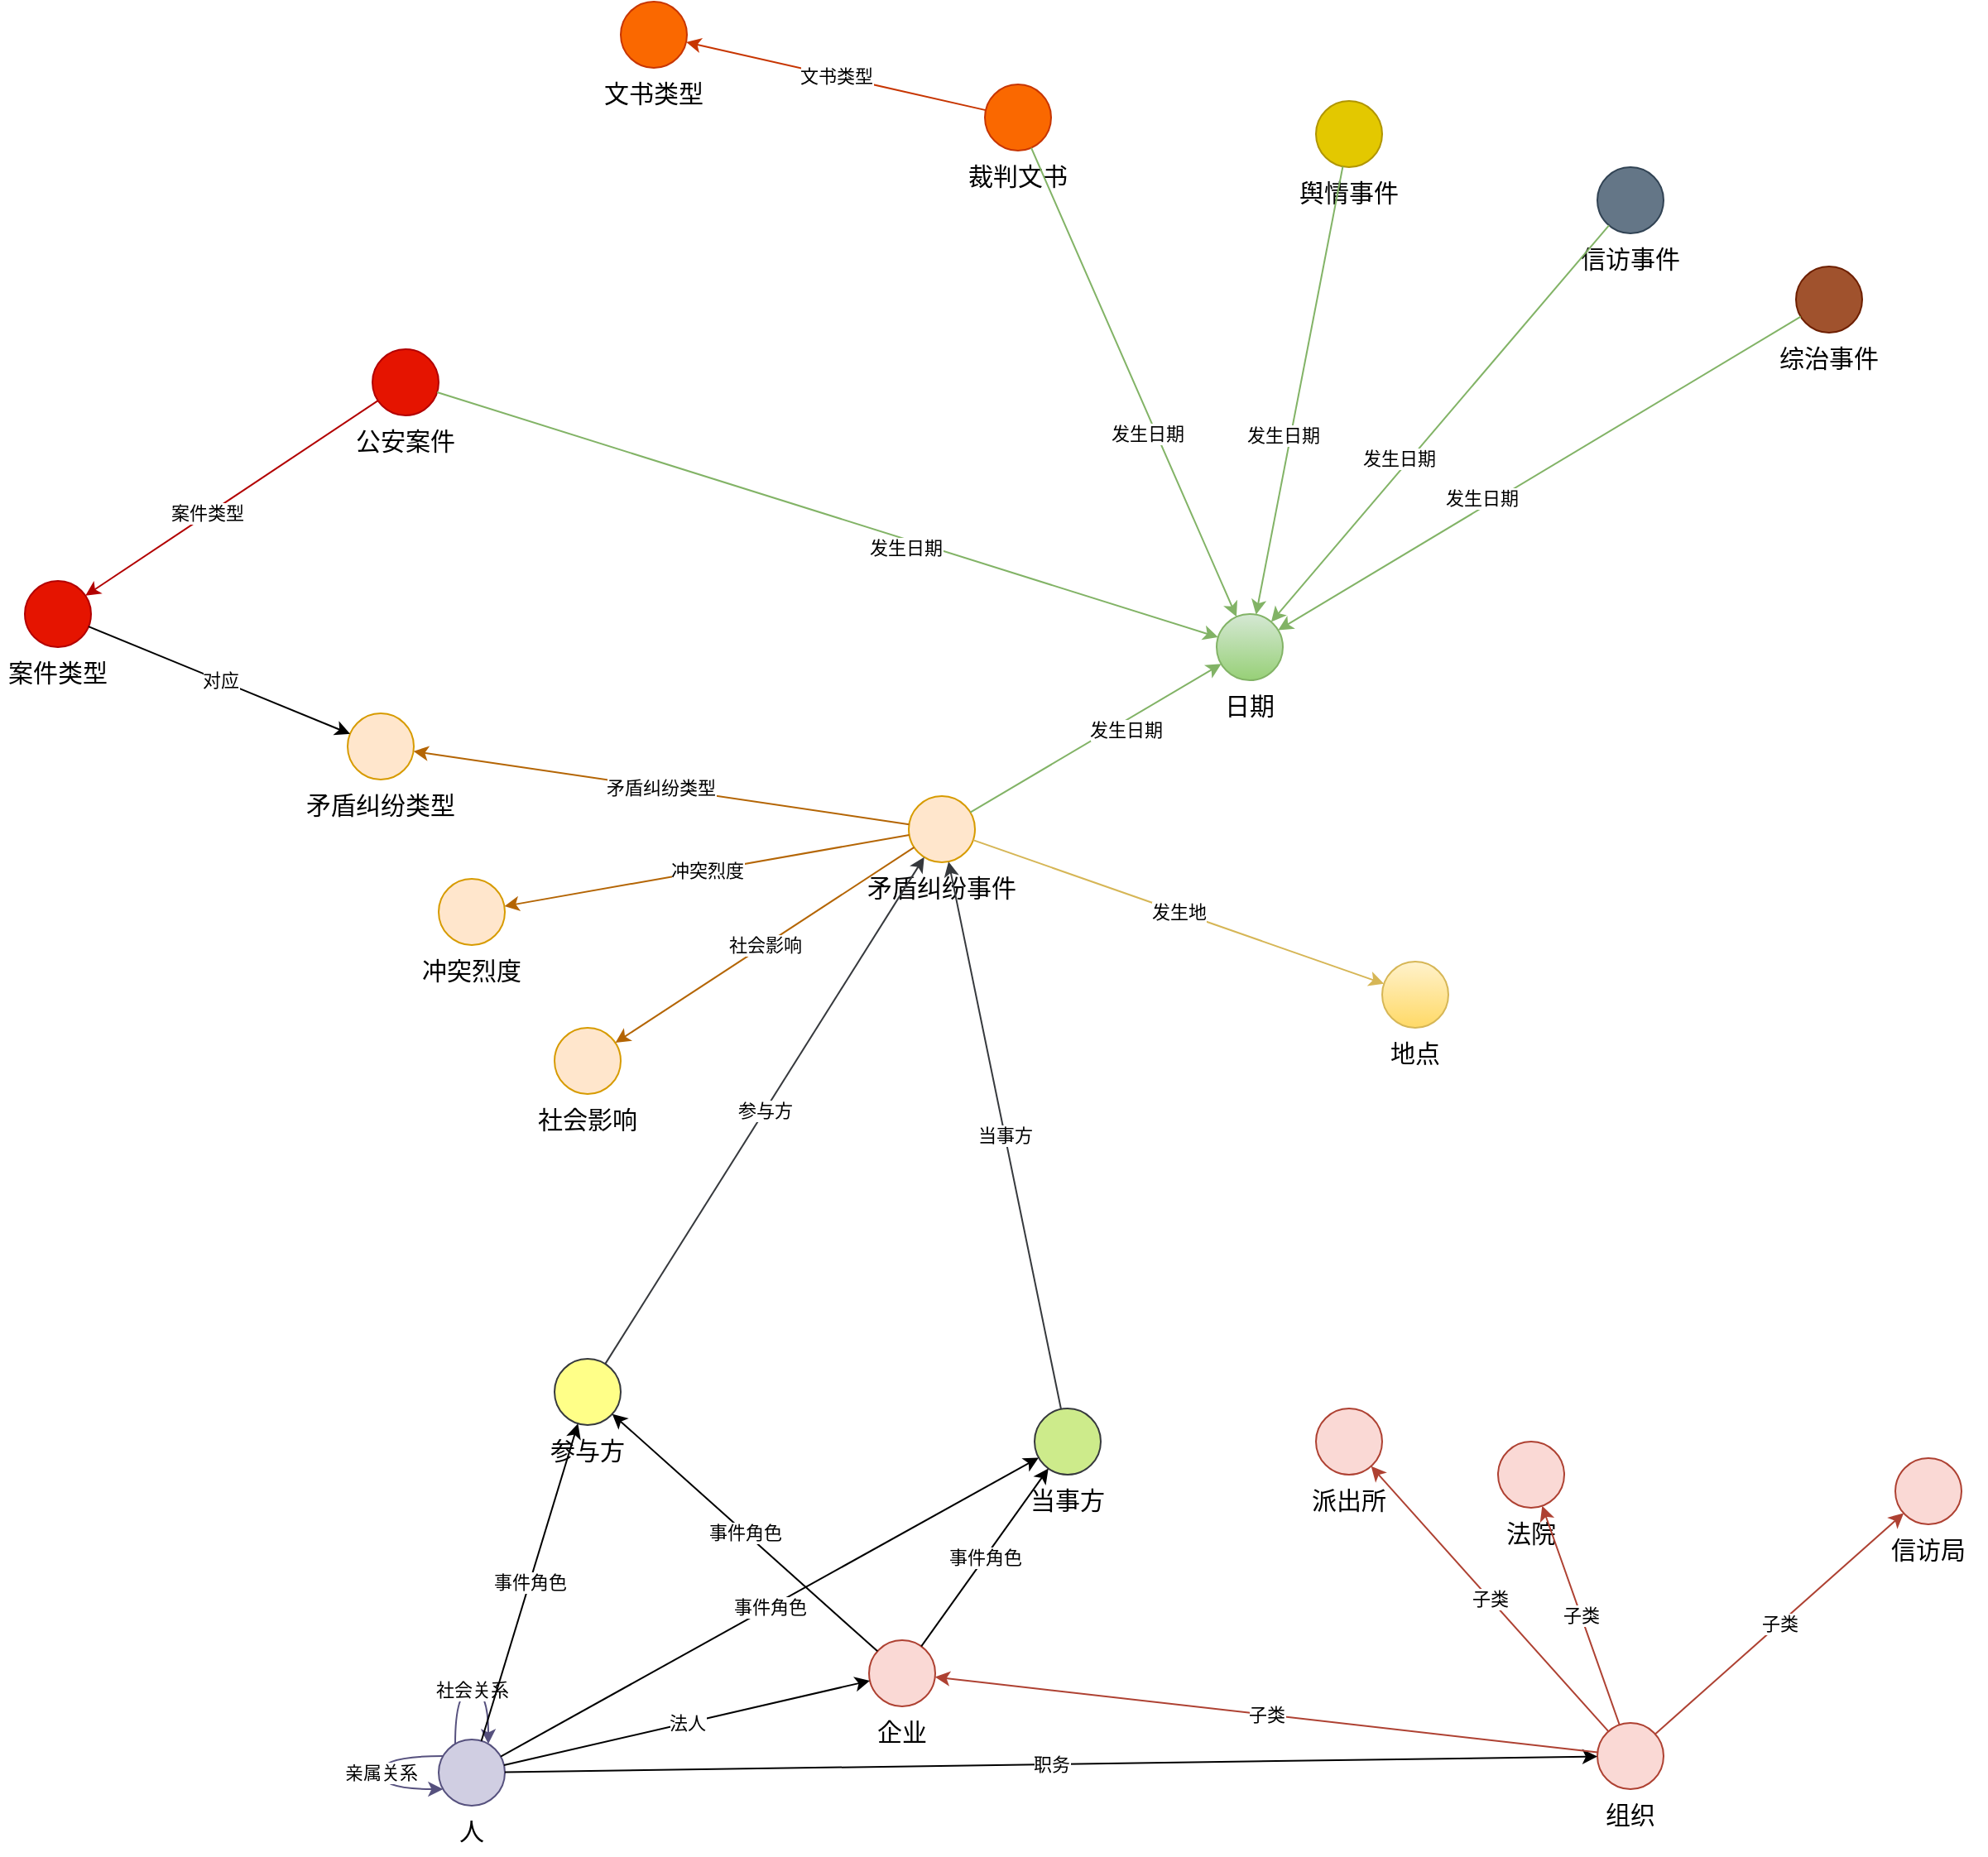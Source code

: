 <mxfile version="21.3.7" type="github">
  <diagram name="第 1 页" id="E4tbWnw8QCcIFIjOAOmc">
    <mxGraphModel dx="2080" dy="1935" grid="1" gridSize="10" guides="1" tooltips="1" connect="1" arrows="1" fold="1" page="1" pageScale="1" pageWidth="827" pageHeight="1169" math="0" shadow="0">
      <root>
        <mxCell id="0" />
        <mxCell id="1" parent="0" />
        <mxCell id="yKpHp2fMiz9Fm5kvjmpf-114" value="" style="group" parent="1" vertex="1" connectable="0">
          <mxGeometry x="379" y="330.0" width="100" height="70" as="geometry" />
        </mxCell>
        <mxCell id="yKpHp2fMiz9Fm5kvjmpf-115" value="&lt;span style=&quot;font-size: 15px;&quot;&gt;矛盾纠纷事件&lt;/span&gt;" style="text;html=1;strokeColor=none;fillColor=none;align=center;verticalAlign=middle;whiteSpace=wrap;rounded=0;" parent="yKpHp2fMiz9Fm5kvjmpf-114" vertex="1">
          <mxGeometry y="40" width="100" height="30" as="geometry" />
        </mxCell>
        <mxCell id="yKpHp2fMiz9Fm5kvjmpf-116" value="" style="ellipse;whiteSpace=wrap;html=1;aspect=fixed;fillColor=#ffe6cc;strokeColor=#d79b00;rounded=0;movableLabel=0;" parent="yKpHp2fMiz9Fm5kvjmpf-114" vertex="1">
          <mxGeometry x="30" width="40" height="40" as="geometry" />
        </mxCell>
        <object label="" 月份="string" 年份="string" id="string：年月日">
          <mxCell style="group" parent="1" vertex="1" connectable="0">
            <mxGeometry x="580" y="220.0" width="70" height="70" as="geometry" />
          </mxCell>
        </object>
        <mxCell id="yKpHp2fMiz9Fm5kvjmpf-118" value="&lt;span style=&quot;font-size: 15px;&quot;&gt;日期&lt;/span&gt;" style="text;html=1;strokeColor=none;fillColor=none;align=center;verticalAlign=middle;whiteSpace=wrap;rounded=0;" parent="string：年月日" vertex="1">
          <mxGeometry y="40" width="70" height="30" as="geometry" />
        </mxCell>
        <mxCell id="yKpHp2fMiz9Fm5kvjmpf-119" value="" style="ellipse;whiteSpace=wrap;html=1;aspect=fixed;fillColor=#d5e8d4;strokeColor=#82b366;rounded=0;movableLabel=0;gradientColor=#97d077;" parent="string：年月日" vertex="1">
          <mxGeometry x="15" width="40" height="40" as="geometry" />
        </mxCell>
        <mxCell id="yKpHp2fMiz9Fm5kvjmpf-120" value="" style="group" parent="1" vertex="1" connectable="0">
          <mxGeometry x="680" y="430.0" width="70" height="70" as="geometry" />
        </mxCell>
        <mxCell id="yKpHp2fMiz9Fm5kvjmpf-121" value="&lt;span style=&quot;font-size: 15px;&quot;&gt;地点&lt;/span&gt;" style="text;html=1;strokeColor=none;fillColor=none;align=center;verticalAlign=middle;whiteSpace=wrap;rounded=0;" parent="yKpHp2fMiz9Fm5kvjmpf-120" vertex="1">
          <mxGeometry y="40" width="70" height="30" as="geometry" />
        </mxCell>
        <mxCell id="yKpHp2fMiz9Fm5kvjmpf-122" value="" style="ellipse;whiteSpace=wrap;html=1;aspect=fixed;fillColor=#fff2cc;strokeColor=#d6b656;rounded=0;movableLabel=0;gradientColor=#ffd966;" parent="yKpHp2fMiz9Fm5kvjmpf-120" vertex="1">
          <mxGeometry x="15" width="40" height="40" as="geometry" />
        </mxCell>
        <mxCell id="yKpHp2fMiz9Fm5kvjmpf-123" value="" style="group" parent="1" vertex="1" connectable="0">
          <mxGeometry x="70" y="60.0" width="70" height="70" as="geometry" />
        </mxCell>
        <mxCell id="yKpHp2fMiz9Fm5kvjmpf-124" value="&lt;span style=&quot;font-size: 15px;&quot;&gt;公安案件&lt;/span&gt;" style="text;html=1;strokeColor=none;fillColor=none;align=center;verticalAlign=middle;whiteSpace=wrap;rounded=0;" parent="yKpHp2fMiz9Fm5kvjmpf-123" vertex="1">
          <mxGeometry y="40" width="70" height="30" as="geometry" />
        </mxCell>
        <mxCell id="yKpHp2fMiz9Fm5kvjmpf-125" value="" style="ellipse;whiteSpace=wrap;html=1;aspect=fixed;fillColor=#e51400;strokeColor=#B20000;rounded=0;movableLabel=0;fontColor=#ffffff;" parent="yKpHp2fMiz9Fm5kvjmpf-123" vertex="1">
          <mxGeometry x="15" width="40" height="40" as="geometry" />
        </mxCell>
        <mxCell id="yKpHp2fMiz9Fm5kvjmpf-126" value="" style="group" parent="1" vertex="1" connectable="0">
          <mxGeometry x="440" y="-100.0" width="70" height="70" as="geometry" />
        </mxCell>
        <mxCell id="yKpHp2fMiz9Fm5kvjmpf-127" value="&lt;span style=&quot;font-size: 15px;&quot;&gt;裁判文书&lt;/span&gt;" style="text;html=1;strokeColor=none;fillColor=none;align=center;verticalAlign=middle;whiteSpace=wrap;rounded=0;" parent="yKpHp2fMiz9Fm5kvjmpf-126" vertex="1">
          <mxGeometry y="40" width="70" height="30" as="geometry" />
        </mxCell>
        <mxCell id="yKpHp2fMiz9Fm5kvjmpf-128" value="" style="ellipse;whiteSpace=wrap;html=1;aspect=fixed;fillColor=#fa6800;strokeColor=#C73500;rounded=0;movableLabel=0;fontColor=#000000;" parent="yKpHp2fMiz9Fm5kvjmpf-126" vertex="1">
          <mxGeometry x="15" width="40" height="40" as="geometry" />
        </mxCell>
        <mxCell id="yKpHp2fMiz9Fm5kvjmpf-130" value="" style="group" parent="1" vertex="1" connectable="0">
          <mxGeometry x="810" y="-50.0" width="70" height="70" as="geometry" />
        </mxCell>
        <mxCell id="yKpHp2fMiz9Fm5kvjmpf-131" value="&lt;span style=&quot;font-size: 15px;&quot;&gt;信访事件&lt;/span&gt;" style="text;html=1;strokeColor=none;fillColor=none;align=center;verticalAlign=middle;whiteSpace=wrap;rounded=0;" parent="yKpHp2fMiz9Fm5kvjmpf-130" vertex="1">
          <mxGeometry y="40" width="70" height="30" as="geometry" />
        </mxCell>
        <mxCell id="yKpHp2fMiz9Fm5kvjmpf-132" value="" style="ellipse;whiteSpace=wrap;html=1;aspect=fixed;fillColor=#647687;strokeColor=#314354;rounded=0;movableLabel=0;fontColor=#ffffff;" parent="yKpHp2fMiz9Fm5kvjmpf-130" vertex="1">
          <mxGeometry x="15" width="40" height="40" as="geometry" />
        </mxCell>
        <mxCell id="yKpHp2fMiz9Fm5kvjmpf-133" value="" style="group" parent="1" vertex="1" connectable="0">
          <mxGeometry x="930" y="10.0" width="70" height="70" as="geometry" />
        </mxCell>
        <mxCell id="yKpHp2fMiz9Fm5kvjmpf-134" value="&lt;span style=&quot;font-size: 15px;&quot;&gt;综治事件&lt;/span&gt;" style="text;html=1;strokeColor=none;fillColor=none;align=center;verticalAlign=middle;whiteSpace=wrap;rounded=0;" parent="yKpHp2fMiz9Fm5kvjmpf-133" vertex="1">
          <mxGeometry y="40" width="70" height="30" as="geometry" />
        </mxCell>
        <mxCell id="yKpHp2fMiz9Fm5kvjmpf-135" value="" style="ellipse;whiteSpace=wrap;html=1;aspect=fixed;fillColor=#a0522d;strokeColor=#6D1F00;rounded=0;movableLabel=0;fontColor=#ffffff;" parent="yKpHp2fMiz9Fm5kvjmpf-133" vertex="1">
          <mxGeometry x="15" width="40" height="40" as="geometry" />
        </mxCell>
        <mxCell id="yKpHp2fMiz9Fm5kvjmpf-136" value="" style="group" parent="1" vertex="1" connectable="0">
          <mxGeometry x="640" y="-90.0" width="70" height="70" as="geometry" />
        </mxCell>
        <mxCell id="yKpHp2fMiz9Fm5kvjmpf-137" value="&lt;span style=&quot;font-size: 15px;&quot;&gt;舆情事件&lt;/span&gt;" style="text;html=1;strokeColor=none;fillColor=none;align=center;verticalAlign=middle;whiteSpace=wrap;rounded=0;" parent="yKpHp2fMiz9Fm5kvjmpf-136" vertex="1">
          <mxGeometry y="40" width="70" height="30" as="geometry" />
        </mxCell>
        <mxCell id="yKpHp2fMiz9Fm5kvjmpf-138" value="" style="ellipse;whiteSpace=wrap;html=1;aspect=fixed;fillColor=#e3c800;strokeColor=#B09500;rounded=0;movableLabel=0;fontColor=#000000;" parent="yKpHp2fMiz9Fm5kvjmpf-136" vertex="1">
          <mxGeometry x="15" width="40" height="40" as="geometry" />
        </mxCell>
        <mxCell id="yKpHp2fMiz9Fm5kvjmpf-139" value="" style="group" parent="1" vertex="1" connectable="0">
          <mxGeometry x="110" y="900.0" width="70" height="70" as="geometry" />
        </mxCell>
        <mxCell id="yKpHp2fMiz9Fm5kvjmpf-140" value="&lt;span style=&quot;font-size: 15px;&quot;&gt;人&lt;/span&gt;" style="text;html=1;strokeColor=none;fillColor=none;align=center;verticalAlign=middle;whiteSpace=wrap;rounded=0;" parent="yKpHp2fMiz9Fm5kvjmpf-139" vertex="1">
          <mxGeometry y="40" width="70" height="30" as="geometry" />
        </mxCell>
        <mxCell id="yKpHp2fMiz9Fm5kvjmpf-141" value="" style="ellipse;whiteSpace=wrap;html=1;aspect=fixed;fillColor=#d0cee2;strokeColor=#56517e;rounded=0;movableLabel=0;" parent="yKpHp2fMiz9Fm5kvjmpf-139" vertex="1">
          <mxGeometry x="15" width="40" height="40" as="geometry" />
        </mxCell>
        <mxCell id="yKpHp2fMiz9Fm5kvjmpf-185" value="亲属关系" style="endArrow=classic;html=1;rounded=0;fillColor=#d0cee2;strokeColor=#56517e;edgeStyle=orthogonalEdgeStyle;curved=1;" parent="yKpHp2fMiz9Fm5kvjmpf-139" source="yKpHp2fMiz9Fm5kvjmpf-141" target="yKpHp2fMiz9Fm5kvjmpf-141" edge="1">
          <mxGeometry width="50" height="50" relative="1" as="geometry">
            <mxPoint x="-160" y="-90.0" as="sourcePoint" />
            <mxPoint x="30" y="-90.0" as="targetPoint" />
            <Array as="points">
              <mxPoint x="-20" y="20" />
            </Array>
          </mxGeometry>
        </mxCell>
        <mxCell id="yKpHp2fMiz9Fm5kvjmpf-187" value="社会关系" style="endArrow=classic;html=1;rounded=0;fillColor=#d0cee2;strokeColor=#56517e;edgeStyle=orthogonalEdgeStyle;curved=1;" parent="yKpHp2fMiz9Fm5kvjmpf-139" source="yKpHp2fMiz9Fm5kvjmpf-141" target="yKpHp2fMiz9Fm5kvjmpf-141" edge="1">
          <mxGeometry width="50" height="50" relative="1" as="geometry">
            <mxPoint x="50" y="10.0" as="sourcePoint" />
            <mxPoint x="240" y="10.0" as="targetPoint" />
            <Array as="points">
              <mxPoint x="40" y="-30" />
            </Array>
          </mxGeometry>
        </mxCell>
        <mxCell id="yKpHp2fMiz9Fm5kvjmpf-142" value="" style="group" parent="1" vertex="1" connectable="0">
          <mxGeometry x="810" y="890.0" width="70" height="70" as="geometry" />
        </mxCell>
        <mxCell id="yKpHp2fMiz9Fm5kvjmpf-143" value="&lt;span style=&quot;font-size: 15px;&quot;&gt;组织&lt;/span&gt;" style="text;html=1;strokeColor=none;fillColor=none;align=center;verticalAlign=middle;whiteSpace=wrap;rounded=0;" parent="yKpHp2fMiz9Fm5kvjmpf-142" vertex="1">
          <mxGeometry y="40" width="70" height="30" as="geometry" />
        </mxCell>
        <mxCell id="yKpHp2fMiz9Fm5kvjmpf-144" value="" style="ellipse;whiteSpace=wrap;html=1;aspect=fixed;fillColor=#fad9d5;strokeColor=#ae4132;rounded=0;movableLabel=0;" parent="yKpHp2fMiz9Fm5kvjmpf-142" vertex="1">
          <mxGeometry x="15" width="40" height="40" as="geometry" />
        </mxCell>
        <object label="职务" 名称="string" id="string：职务ID">
          <mxCell style="endArrow=classic;html=1;rounded=0;" parent="1" source="yKpHp2fMiz9Fm5kvjmpf-141" target="yKpHp2fMiz9Fm5kvjmpf-144" edge="1">
            <mxGeometry width="50" height="50" relative="1" as="geometry">
              <mxPoint x="314" y="865" as="sourcePoint" />
              <mxPoint x="504" y="865" as="targetPoint" />
            </mxGeometry>
          </mxCell>
        </object>
        <mxCell id="yKpHp2fMiz9Fm5kvjmpf-149" value="" style="group" parent="1" vertex="1" connectable="0">
          <mxGeometry x="40" y="280.0" width="100" height="70" as="geometry" />
        </mxCell>
        <mxCell id="yKpHp2fMiz9Fm5kvjmpf-147" value="&lt;span style=&quot;font-size: 15px;&quot;&gt;矛盾纠纷类型&lt;/span&gt;" style="text;html=1;strokeColor=none;fillColor=none;align=center;verticalAlign=middle;whiteSpace=wrap;rounded=0;" parent="yKpHp2fMiz9Fm5kvjmpf-149" vertex="1">
          <mxGeometry y="40" width="100" height="30" as="geometry" />
        </mxCell>
        <mxCell id="yKpHp2fMiz9Fm5kvjmpf-148" value="" style="ellipse;whiteSpace=wrap;html=1;aspect=fixed;fillColor=#ffe6cc;strokeColor=#d79b00;rounded=0;movableLabel=0;" parent="yKpHp2fMiz9Fm5kvjmpf-149" vertex="1">
          <mxGeometry x="30" width="40" height="40" as="geometry" />
        </mxCell>
        <mxCell id="yKpHp2fMiz9Fm5kvjmpf-150" value="" style="group" parent="1" vertex="1" connectable="0">
          <mxGeometry x="110" y="380.0" width="70" height="70" as="geometry" />
        </mxCell>
        <mxCell id="yKpHp2fMiz9Fm5kvjmpf-151" value="&lt;span style=&quot;font-size: 15px;&quot;&gt;冲突烈度&lt;/span&gt;" style="text;html=1;strokeColor=none;fillColor=none;align=center;verticalAlign=middle;whiteSpace=wrap;rounded=0;" parent="yKpHp2fMiz9Fm5kvjmpf-150" vertex="1">
          <mxGeometry y="40" width="70" height="30" as="geometry" />
        </mxCell>
        <mxCell id="yKpHp2fMiz9Fm5kvjmpf-152" value="" style="ellipse;whiteSpace=wrap;html=1;aspect=fixed;fillColor=#ffe6cc;strokeColor=#d79b00;rounded=0;movableLabel=0;" parent="yKpHp2fMiz9Fm5kvjmpf-150" vertex="1">
          <mxGeometry x="15" width="40" height="40" as="geometry" />
        </mxCell>
        <mxCell id="yKpHp2fMiz9Fm5kvjmpf-153" value="" style="group" parent="1" vertex="1" connectable="0">
          <mxGeometry x="180" y="470.0" width="70" height="70" as="geometry" />
        </mxCell>
        <mxCell id="yKpHp2fMiz9Fm5kvjmpf-154" value="&lt;span style=&quot;font-size: 15px;&quot;&gt;社会影响&lt;/span&gt;" style="text;html=1;strokeColor=none;fillColor=none;align=center;verticalAlign=middle;whiteSpace=wrap;rounded=0;" parent="yKpHp2fMiz9Fm5kvjmpf-153" vertex="1">
          <mxGeometry y="40" width="70" height="30" as="geometry" />
        </mxCell>
        <mxCell id="yKpHp2fMiz9Fm5kvjmpf-155" value="" style="ellipse;whiteSpace=wrap;html=1;aspect=fixed;fillColor=#ffe6cc;strokeColor=#d79b00;rounded=0;movableLabel=0;" parent="yKpHp2fMiz9Fm5kvjmpf-153" vertex="1">
          <mxGeometry x="15" width="40" height="40" as="geometry" />
        </mxCell>
        <mxCell id="yKpHp2fMiz9Fm5kvjmpf-156" value="社会影响" style="endArrow=classic;html=1;rounded=0;fillColor=#fad7ac;strokeColor=#b46504;" parent="1" source="yKpHp2fMiz9Fm5kvjmpf-116" target="yKpHp2fMiz9Fm5kvjmpf-155" edge="1">
          <mxGeometry width="50" height="50" relative="1" as="geometry">
            <mxPoint x="270" y="440" as="sourcePoint" />
            <mxPoint x="460" y="440" as="targetPoint" />
          </mxGeometry>
        </mxCell>
        <mxCell id="yKpHp2fMiz9Fm5kvjmpf-157" value="矛盾纠纷类型" style="endArrow=classic;html=1;rounded=0;fillColor=#fad7ac;strokeColor=#b46504;" parent="1" source="yKpHp2fMiz9Fm5kvjmpf-116" target="yKpHp2fMiz9Fm5kvjmpf-148" edge="1">
          <mxGeometry width="50" height="50" relative="1" as="geometry">
            <mxPoint x="442" y="380" as="sourcePoint" />
            <mxPoint x="456" y="460" as="targetPoint" />
          </mxGeometry>
        </mxCell>
        <mxCell id="yKpHp2fMiz9Fm5kvjmpf-158" value="冲突烈度" style="endArrow=classic;html=1;rounded=0;fillColor=#fad7ac;strokeColor=#b46504;" parent="1" source="yKpHp2fMiz9Fm5kvjmpf-116" target="yKpHp2fMiz9Fm5kvjmpf-152" edge="1">
          <mxGeometry width="50" height="50" relative="1" as="geometry">
            <mxPoint x="357" y="340" as="sourcePoint" />
            <mxPoint x="250" y="426" as="targetPoint" />
          </mxGeometry>
        </mxCell>
        <mxCell id="yKpHp2fMiz9Fm5kvjmpf-159" value="发生地" style="endArrow=classic;html=1;rounded=0;fillColor=#fff2cc;gradientColor=#ffd966;strokeColor=#d6b656;" parent="1" source="yKpHp2fMiz9Fm5kvjmpf-116" target="yKpHp2fMiz9Fm5kvjmpf-122" edge="1">
          <mxGeometry width="50" height="50" relative="1" as="geometry">
            <mxPoint x="270" y="250" as="sourcePoint" />
            <mxPoint x="460" y="250" as="targetPoint" />
          </mxGeometry>
        </mxCell>
        <mxCell id="yKpHp2fMiz9Fm5kvjmpf-160" value="发生日期" style="endArrow=classic;html=1;rounded=0;fillColor=#d5e8d4;gradientColor=#97d077;strokeColor=#82b366;" parent="1" source="yKpHp2fMiz9Fm5kvjmpf-116" target="yKpHp2fMiz9Fm5kvjmpf-119" edge="1">
          <mxGeometry x="0.205" y="-5" width="50" height="50" relative="1" as="geometry">
            <mxPoint x="549" y="270" as="sourcePoint" />
            <mxPoint x="379" y="170" as="targetPoint" />
            <mxPoint as="offset" />
          </mxGeometry>
        </mxCell>
        <mxCell id="yKpHp2fMiz9Fm5kvjmpf-161" value="发生日期" style="endArrow=classic;html=1;rounded=0;fillColor=#d5e8d4;gradientColor=#97d077;strokeColor=#82b366;" parent="1" source="yKpHp2fMiz9Fm5kvjmpf-125" target="yKpHp2fMiz9Fm5kvjmpf-119" edge="1">
          <mxGeometry x="0.205" y="-5" width="50" height="50" relative="1" as="geometry">
            <mxPoint x="456" y="350" as="sourcePoint" />
            <mxPoint x="608" y="260" as="targetPoint" />
            <mxPoint as="offset" />
          </mxGeometry>
        </mxCell>
        <mxCell id="yKpHp2fMiz9Fm5kvjmpf-162" value="发生日期" style="endArrow=classic;html=1;rounded=0;fillColor=#d5e8d4;gradientColor=#97d077;strokeColor=#82b366;" parent="1" source="yKpHp2fMiz9Fm5kvjmpf-128" target="yKpHp2fMiz9Fm5kvjmpf-119" edge="1">
          <mxGeometry x="0.205" y="-5" width="50" height="50" relative="1" as="geometry">
            <mxPoint x="153" y="9" as="sourcePoint" />
            <mxPoint x="607" y="241" as="targetPoint" />
            <mxPoint as="offset" />
          </mxGeometry>
        </mxCell>
        <mxCell id="yKpHp2fMiz9Fm5kvjmpf-163" value="发生日期" style="endArrow=classic;html=1;rounded=0;fillColor=#d5e8d4;gradientColor=#97d077;strokeColor=#82b366;" parent="1" source="yKpHp2fMiz9Fm5kvjmpf-138" target="yKpHp2fMiz9Fm5kvjmpf-119" edge="1">
          <mxGeometry x="0.205" y="-5" width="50" height="50" relative="1" as="geometry">
            <mxPoint x="261" y="-8" as="sourcePoint" />
            <mxPoint x="609" y="238" as="targetPoint" />
            <mxPoint as="offset" />
          </mxGeometry>
        </mxCell>
        <mxCell id="yKpHp2fMiz9Fm5kvjmpf-164" value="发生日期" style="endArrow=classic;html=1;rounded=0;fillColor=#d5e8d4;gradientColor=#97d077;strokeColor=#82b366;" parent="1" source="yKpHp2fMiz9Fm5kvjmpf-132" target="yKpHp2fMiz9Fm5kvjmpf-119" edge="1">
          <mxGeometry x="0.205" y="-5" width="50" height="50" relative="1" as="geometry">
            <mxPoint x="271" y="2" as="sourcePoint" />
            <mxPoint x="619" y="248" as="targetPoint" />
            <mxPoint as="offset" />
          </mxGeometry>
        </mxCell>
        <mxCell id="yKpHp2fMiz9Fm5kvjmpf-165" value="发生日期" style="endArrow=classic;html=1;rounded=0;fillColor=#d5e8d4;gradientColor=#97d077;strokeColor=#82b366;" parent="1" source="yKpHp2fMiz9Fm5kvjmpf-135" target="yKpHp2fMiz9Fm5kvjmpf-119" edge="1">
          <mxGeometry x="0.205" y="-5" width="50" height="50" relative="1" as="geometry">
            <mxPoint x="513" y="8" as="sourcePoint" />
            <mxPoint x="617" y="232" as="targetPoint" />
            <mxPoint as="offset" />
          </mxGeometry>
        </mxCell>
        <mxCell id="yKpHp2fMiz9Fm5kvjmpf-166" value="" style="group" parent="1" vertex="1" connectable="0">
          <mxGeometry x="370" y="840.0" width="70" height="70" as="geometry" />
        </mxCell>
        <mxCell id="yKpHp2fMiz9Fm5kvjmpf-167" value="&lt;span style=&quot;font-size: 15px;&quot;&gt;企业&lt;/span&gt;" style="text;html=1;strokeColor=none;fillColor=none;align=center;verticalAlign=middle;whiteSpace=wrap;rounded=0;" parent="yKpHp2fMiz9Fm5kvjmpf-166" vertex="1">
          <mxGeometry y="40" width="70" height="30" as="geometry" />
        </mxCell>
        <mxCell id="yKpHp2fMiz9Fm5kvjmpf-168" value="" style="ellipse;whiteSpace=wrap;html=1;aspect=fixed;fillColor=#fad9d5;strokeColor=#ae4132;rounded=0;movableLabel=0;" parent="yKpHp2fMiz9Fm5kvjmpf-166" vertex="1">
          <mxGeometry x="15" width="40" height="40" as="geometry" />
        </mxCell>
        <mxCell id="yKpHp2fMiz9Fm5kvjmpf-169" value="" style="group" parent="1" vertex="1" connectable="0">
          <mxGeometry x="640" y="700.0" width="70" height="70" as="geometry" />
        </mxCell>
        <mxCell id="yKpHp2fMiz9Fm5kvjmpf-170" value="&lt;span style=&quot;font-size: 15px;&quot;&gt;派出所&lt;/span&gt;" style="text;html=1;strokeColor=none;fillColor=none;align=center;verticalAlign=middle;whiteSpace=wrap;rounded=0;" parent="yKpHp2fMiz9Fm5kvjmpf-169" vertex="1">
          <mxGeometry y="40" width="70" height="30" as="geometry" />
        </mxCell>
        <mxCell id="yKpHp2fMiz9Fm5kvjmpf-171" value="" style="ellipse;whiteSpace=wrap;html=1;aspect=fixed;fillColor=#fad9d5;strokeColor=#ae4132;rounded=0;movableLabel=0;" parent="yKpHp2fMiz9Fm5kvjmpf-169" vertex="1">
          <mxGeometry x="15" width="40" height="40" as="geometry" />
        </mxCell>
        <mxCell id="yKpHp2fMiz9Fm5kvjmpf-172" value="" style="group" parent="1" vertex="1" connectable="0">
          <mxGeometry x="750" y="720.0" width="70" height="70" as="geometry" />
        </mxCell>
        <mxCell id="yKpHp2fMiz9Fm5kvjmpf-173" value="&lt;span style=&quot;font-size: 15px;&quot;&gt;法院&lt;/span&gt;" style="text;html=1;strokeColor=none;fillColor=none;align=center;verticalAlign=middle;whiteSpace=wrap;rounded=0;" parent="yKpHp2fMiz9Fm5kvjmpf-172" vertex="1">
          <mxGeometry y="40" width="70" height="30" as="geometry" />
        </mxCell>
        <mxCell id="yKpHp2fMiz9Fm5kvjmpf-174" value="" style="ellipse;whiteSpace=wrap;html=1;aspect=fixed;fillColor=#fad9d5;strokeColor=#ae4132;rounded=0;movableLabel=0;" parent="yKpHp2fMiz9Fm5kvjmpf-172" vertex="1">
          <mxGeometry x="15" width="40" height="40" as="geometry" />
        </mxCell>
        <mxCell id="yKpHp2fMiz9Fm5kvjmpf-175" value="" style="group" parent="1" vertex="1" connectable="0">
          <mxGeometry x="990" y="730.0" width="70" height="70" as="geometry" />
        </mxCell>
        <mxCell id="yKpHp2fMiz9Fm5kvjmpf-176" value="&lt;span style=&quot;font-size: 15px;&quot;&gt;信访局&lt;/span&gt;" style="text;html=1;strokeColor=none;fillColor=none;align=center;verticalAlign=middle;whiteSpace=wrap;rounded=0;" parent="yKpHp2fMiz9Fm5kvjmpf-175" vertex="1">
          <mxGeometry y="40" width="70" height="30" as="geometry" />
        </mxCell>
        <mxCell id="yKpHp2fMiz9Fm5kvjmpf-177" value="" style="ellipse;whiteSpace=wrap;html=1;aspect=fixed;fillColor=#fad9d5;strokeColor=#ae4132;rounded=0;movableLabel=0;" parent="yKpHp2fMiz9Fm5kvjmpf-175" vertex="1">
          <mxGeometry x="15" width="40" height="40" as="geometry" />
        </mxCell>
        <mxCell id="yKpHp2fMiz9Fm5kvjmpf-179" value="子类" style="endArrow=classic;html=1;rounded=0;fillColor=#fad9d5;strokeColor=#ae4132;" parent="1" source="yKpHp2fMiz9Fm5kvjmpf-144" target="yKpHp2fMiz9Fm5kvjmpf-168" edge="1">
          <mxGeometry width="50" height="50" relative="1" as="geometry">
            <mxPoint x="270" y="820" as="sourcePoint" />
            <mxPoint x="460" y="820" as="targetPoint" />
          </mxGeometry>
        </mxCell>
        <mxCell id="yKpHp2fMiz9Fm5kvjmpf-180" value="子类" style="endArrow=classic;html=1;rounded=0;fillColor=#fad9d5;strokeColor=#ae4132;" parent="1" source="yKpHp2fMiz9Fm5kvjmpf-144" target="yKpHp2fMiz9Fm5kvjmpf-171" edge="1">
          <mxGeometry width="50" height="50" relative="1" as="geometry">
            <mxPoint x="602" y="825" as="sourcePoint" />
            <mxPoint x="519" y="915" as="targetPoint" />
          </mxGeometry>
        </mxCell>
        <mxCell id="yKpHp2fMiz9Fm5kvjmpf-181" value="子类" style="endArrow=classic;html=1;rounded=0;fillColor=#fad9d5;strokeColor=#ae4132;" parent="1" source="yKpHp2fMiz9Fm5kvjmpf-144" target="yKpHp2fMiz9Fm5kvjmpf-174" edge="1">
          <mxGeometry width="50" height="50" relative="1" as="geometry">
            <mxPoint x="612" y="830" as="sourcePoint" />
            <mxPoint x="601" y="910" as="targetPoint" />
          </mxGeometry>
        </mxCell>
        <mxCell id="yKpHp2fMiz9Fm5kvjmpf-182" value="子类" style="endArrow=classic;html=1;rounded=0;fillColor=#fad9d5;strokeColor=#ae4132;" parent="1" source="yKpHp2fMiz9Fm5kvjmpf-144" target="yKpHp2fMiz9Fm5kvjmpf-177" edge="1">
          <mxGeometry width="50" height="50" relative="1" as="geometry">
            <mxPoint x="626" y="827" as="sourcePoint" />
            <mxPoint x="681" y="913" as="targetPoint" />
          </mxGeometry>
        </mxCell>
        <mxCell id="yKpHp2fMiz9Fm5kvjmpf-183" value="法人" style="endArrow=classic;html=1;rounded=0;" parent="1" source="yKpHp2fMiz9Fm5kvjmpf-141" target="yKpHp2fMiz9Fm5kvjmpf-168" edge="1">
          <mxGeometry width="50" height="50" relative="1" as="geometry">
            <mxPoint x="310" y="820" as="sourcePoint" />
            <mxPoint x="500" y="820" as="targetPoint" />
          </mxGeometry>
        </mxCell>
        <mxCell id="yKpHp2fMiz9Fm5kvjmpf-191" value="" style="group" parent="1" vertex="1" connectable="0">
          <mxGeometry x="-140" y="200.0" width="70" height="70" as="geometry" />
        </mxCell>
        <mxCell id="yKpHp2fMiz9Fm5kvjmpf-192" value="&lt;span style=&quot;font-size: 15px;&quot;&gt;案件类型&lt;/span&gt;" style="text;html=1;strokeColor=none;fillColor=none;align=center;verticalAlign=middle;whiteSpace=wrap;rounded=0;" parent="yKpHp2fMiz9Fm5kvjmpf-191" vertex="1">
          <mxGeometry y="40" width="70" height="30" as="geometry" />
        </mxCell>
        <mxCell id="yKpHp2fMiz9Fm5kvjmpf-193" value="" style="ellipse;whiteSpace=wrap;html=1;aspect=fixed;fillColor=#e51400;strokeColor=#B20000;rounded=0;movableLabel=0;fontColor=#ffffff;" parent="yKpHp2fMiz9Fm5kvjmpf-191" vertex="1">
          <mxGeometry x="15" width="40" height="40" as="geometry" />
        </mxCell>
        <mxCell id="yKpHp2fMiz9Fm5kvjmpf-194" value="案件类型" style="endArrow=classic;html=1;rounded=0;fillColor=#e51400;strokeColor=#B20000;" parent="1" source="yKpHp2fMiz9Fm5kvjmpf-125" target="yKpHp2fMiz9Fm5kvjmpf-193" edge="1">
          <mxGeometry x="0.158" width="50" height="50" relative="1" as="geometry">
            <mxPoint x="150" y="220" as="sourcePoint" />
            <mxPoint x="340" y="220" as="targetPoint" />
            <mxPoint x="-1" as="offset" />
          </mxGeometry>
        </mxCell>
        <mxCell id="yKpHp2fMiz9Fm5kvjmpf-195" value="对应" style="endArrow=classic;html=1;rounded=0;" parent="1" source="yKpHp2fMiz9Fm5kvjmpf-193" target="yKpHp2fMiz9Fm5kvjmpf-148" edge="1">
          <mxGeometry width="50" height="50" relative="1" as="geometry">
            <mxPoint x="80" y="230" as="sourcePoint" />
            <mxPoint x="270" y="230" as="targetPoint" />
          </mxGeometry>
        </mxCell>
        <mxCell id="yKpHp2fMiz9Fm5kvjmpf-199" value="" style="group" parent="1" vertex="1" connectable="0">
          <mxGeometry x="180" y="670.0" width="70" height="70" as="geometry" />
        </mxCell>
        <mxCell id="yKpHp2fMiz9Fm5kvjmpf-200" value="&lt;span style=&quot;font-size: 15px;&quot;&gt;参与方&lt;/span&gt;" style="text;html=1;strokeColor=none;fillColor=none;align=center;verticalAlign=middle;whiteSpace=wrap;rounded=0;" parent="yKpHp2fMiz9Fm5kvjmpf-199" vertex="1">
          <mxGeometry y="40" width="70" height="30" as="geometry" />
        </mxCell>
        <mxCell id="yKpHp2fMiz9Fm5kvjmpf-201" value="" style="ellipse;whiteSpace=wrap;html=1;aspect=fixed;fillColor=#ffff88;strokeColor=#36393d;rounded=0;movableLabel=0;" parent="yKpHp2fMiz9Fm5kvjmpf-199" vertex="1">
          <mxGeometry x="15" width="40" height="40" as="geometry" />
        </mxCell>
        <mxCell id="yKpHp2fMiz9Fm5kvjmpf-202" value="" style="group" parent="1" vertex="1" connectable="0">
          <mxGeometry x="470" y="700.0" width="70" height="70" as="geometry" />
        </mxCell>
        <mxCell id="yKpHp2fMiz9Fm5kvjmpf-203" value="&lt;span style=&quot;font-size: 15px;&quot;&gt;当事方&lt;/span&gt;" style="text;html=1;strokeColor=none;fillColor=none;align=center;verticalAlign=middle;whiteSpace=wrap;rounded=0;" parent="yKpHp2fMiz9Fm5kvjmpf-202" vertex="1">
          <mxGeometry y="40" width="70" height="30" as="geometry" />
        </mxCell>
        <mxCell id="yKpHp2fMiz9Fm5kvjmpf-204" value="" style="ellipse;whiteSpace=wrap;html=1;aspect=fixed;fillColor=#cdeb8b;strokeColor=#36393d;rounded=0;movableLabel=0;" parent="yKpHp2fMiz9Fm5kvjmpf-202" vertex="1">
          <mxGeometry x="15" width="40" height="40" as="geometry" />
        </mxCell>
        <mxCell id="yKpHp2fMiz9Fm5kvjmpf-206" value="事件角色" style="endArrow=classic;html=1;rounded=0;" parent="1" source="yKpHp2fMiz9Fm5kvjmpf-141" target="yKpHp2fMiz9Fm5kvjmpf-201" edge="1">
          <mxGeometry width="50" height="50" relative="1" as="geometry">
            <mxPoint x="380" y="510" as="sourcePoint" />
            <mxPoint x="570" y="510" as="targetPoint" />
          </mxGeometry>
        </mxCell>
        <mxCell id="yKpHp2fMiz9Fm5kvjmpf-207" value="事件角色" style="endArrow=classic;html=1;rounded=0;" parent="1" source="yKpHp2fMiz9Fm5kvjmpf-141" target="yKpHp2fMiz9Fm5kvjmpf-204" edge="1">
          <mxGeometry width="50" height="50" relative="1" as="geometry">
            <mxPoint x="161" y="911" as="sourcePoint" />
            <mxPoint x="219" y="719" as="targetPoint" />
          </mxGeometry>
        </mxCell>
        <mxCell id="yKpHp2fMiz9Fm5kvjmpf-208" value="事件角色" style="endArrow=classic;html=1;rounded=0;" parent="1" source="yKpHp2fMiz9Fm5kvjmpf-168" target="yKpHp2fMiz9Fm5kvjmpf-201" edge="1">
          <mxGeometry width="50" height="50" relative="1" as="geometry">
            <mxPoint x="170" y="917" as="sourcePoint" />
            <mxPoint x="410" y="713" as="targetPoint" />
          </mxGeometry>
        </mxCell>
        <mxCell id="yKpHp2fMiz9Fm5kvjmpf-209" value="事件角色" style="endArrow=classic;html=1;rounded=0;" parent="1" source="yKpHp2fMiz9Fm5kvjmpf-168" target="yKpHp2fMiz9Fm5kvjmpf-204" edge="1">
          <mxGeometry width="50" height="50" relative="1" as="geometry">
            <mxPoint x="380" y="820" as="sourcePoint" />
            <mxPoint x="239" y="715" as="targetPoint" />
          </mxGeometry>
        </mxCell>
        <mxCell id="yKpHp2fMiz9Fm5kvjmpf-210" value="当事方" style="endArrow=classic;html=1;rounded=0;fillColor=#cdeb8b;strokeColor=#36393d;" parent="1" source="yKpHp2fMiz9Fm5kvjmpf-204" target="yKpHp2fMiz9Fm5kvjmpf-116" edge="1">
          <mxGeometry width="50" height="50" relative="1" as="geometry">
            <mxPoint x="380" y="510" as="sourcePoint" />
            <mxPoint x="570" y="510" as="targetPoint" />
          </mxGeometry>
        </mxCell>
        <mxCell id="yKpHp2fMiz9Fm5kvjmpf-211" value="参与方" style="endArrow=classic;html=1;rounded=0;fillColor=#ffff88;strokeColor=#36393d;" parent="1" source="yKpHp2fMiz9Fm5kvjmpf-201" target="yKpHp2fMiz9Fm5kvjmpf-116" edge="1">
          <mxGeometry width="50" height="50" relative="1" as="geometry">
            <mxPoint x="224" y="630" as="sourcePoint" />
            <mxPoint x="414" y="630" as="targetPoint" />
          </mxGeometry>
        </mxCell>
        <mxCell id="MKJ7ITHvyfjbC-ioKjQq-1" value="" style="group" vertex="1" connectable="0" parent="1">
          <mxGeometry x="220" y="-150.0" width="70" height="70" as="geometry" />
        </mxCell>
        <mxCell id="MKJ7ITHvyfjbC-ioKjQq-2" value="&lt;span style=&quot;font-size: 15px;&quot;&gt;文书类型&lt;/span&gt;" style="text;html=1;strokeColor=none;fillColor=none;align=center;verticalAlign=middle;whiteSpace=wrap;rounded=0;" vertex="1" parent="MKJ7ITHvyfjbC-ioKjQq-1">
          <mxGeometry y="40" width="70" height="30" as="geometry" />
        </mxCell>
        <mxCell id="MKJ7ITHvyfjbC-ioKjQq-3" value="" style="ellipse;whiteSpace=wrap;html=1;aspect=fixed;fillColor=#fa6800;strokeColor=#C73500;rounded=0;movableLabel=0;fontColor=#000000;" vertex="1" parent="MKJ7ITHvyfjbC-ioKjQq-1">
          <mxGeometry x="15" width="40" height="40" as="geometry" />
        </mxCell>
        <mxCell id="MKJ7ITHvyfjbC-ioKjQq-4" value="文书类型" style="endArrow=classic;html=1;rounded=0;fillColor=#fa6800;strokeColor=#C73500;" edge="1" parent="1" source="yKpHp2fMiz9Fm5kvjmpf-128" target="MKJ7ITHvyfjbC-ioKjQq-3">
          <mxGeometry width="50" height="50" relative="1" as="geometry">
            <mxPoint x="330" y="140" as="sourcePoint" />
            <mxPoint x="520" y="140" as="targetPoint" />
          </mxGeometry>
        </mxCell>
      </root>
    </mxGraphModel>
  </diagram>
</mxfile>
